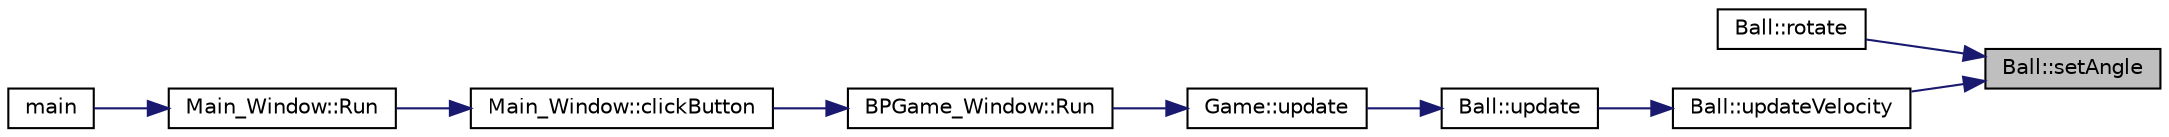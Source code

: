 digraph "Ball::setAngle"
{
 // LATEX_PDF_SIZE
  edge [fontname="Helvetica",fontsize="10",labelfontname="Helvetica",labelfontsize="10"];
  node [fontname="Helvetica",fontsize="10",shape=record];
  rankdir="RL";
  Node1 [label="Ball::setAngle",height=0.2,width=0.4,color="black", fillcolor="grey75", style="filled", fontcolor="black",tooltip="Setter para el angulo en que la bola se encuentra apuntando."];
  Node1 -> Node2 [dir="back",color="midnightblue",fontsize="10",style="solid",fontname="Helvetica"];
  Node2 [label="Ball::rotate",height=0.2,width=0.4,color="black", fillcolor="white", style="filled",URL="$classBall.html#a3d981b1a07c1593e3dd37eb6b569427d",tooltip="Rotacion a darle a la bola."];
  Node1 -> Node3 [dir="back",color="midnightblue",fontsize="10",style="solid",fontname="Helvetica"];
  Node3 [label="Ball::updateVelocity",height=0.2,width=0.4,color="black", fillcolor="white", style="filled",URL="$classBall.html#a3cf129bc13dd9b434abd463637018236",tooltip="Funcion encargada de actualizar la velocidad con la que debe de moverse la bola."];
  Node3 -> Node4 [dir="back",color="midnightblue",fontsize="10",style="solid",fontname="Helvetica"];
  Node4 [label="Ball::update",height=0.2,width=0.4,color="black", fillcolor="white", style="filled",URL="$classBall.html#a9c1dc83b2dfe2ba1ee62e3cfc74f32a7",tooltip="Actualizador de las variables de la bola."];
  Node4 -> Node5 [dir="back",color="midnightblue",fontsize="10",style="solid",fontname="Helvetica"];
  Node5 [label="Game::update",height=0.2,width=0.4,color="black", fillcolor="white", style="filled",URL="$classGame.html#a79df6376b332d63c9eca0dcee30305c3",tooltip=" "];
  Node5 -> Node6 [dir="back",color="midnightblue",fontsize="10",style="solid",fontname="Helvetica"];
  Node6 [label="BPGame_Window::Run",height=0.2,width=0.4,color="black", fillcolor="white", style="filled",URL="$classBPGame__Window.html#af16ea50673729421b824d00b57769c7b",tooltip="Run the window for the BP Game."];
  Node6 -> Node7 [dir="back",color="midnightblue",fontsize="10",style="solid",fontname="Helvetica"];
  Node7 [label="Main_Window::clickButton",height=0.2,width=0.4,color="black", fillcolor="white", style="filled",URL="$classMain__Window.html#a502bce91d1c3e08d193eb817c9b79f00",tooltip="It is called if the mouse is left clicked, and changes the window if the click was over a button."];
  Node7 -> Node8 [dir="back",color="midnightblue",fontsize="10",style="solid",fontname="Helvetica"];
  Node8 [label="Main_Window::Run",height=0.2,width=0.4,color="black", fillcolor="white", style="filled",URL="$classMain__Window.html#ae90070ea093f89d1f207b686e6e569a3",tooltip="Initializes the menu window."];
  Node8 -> Node9 [dir="back",color="midnightblue",fontsize="10",style="solid",fontname="Helvetica"];
  Node9 [label="main",height=0.2,width=0.4,color="black", fillcolor="white", style="filled",URL="$main_8cpp.html#ae66f6b31b5ad750f1fe042a706a4e3d4",tooltip=" "];
}
